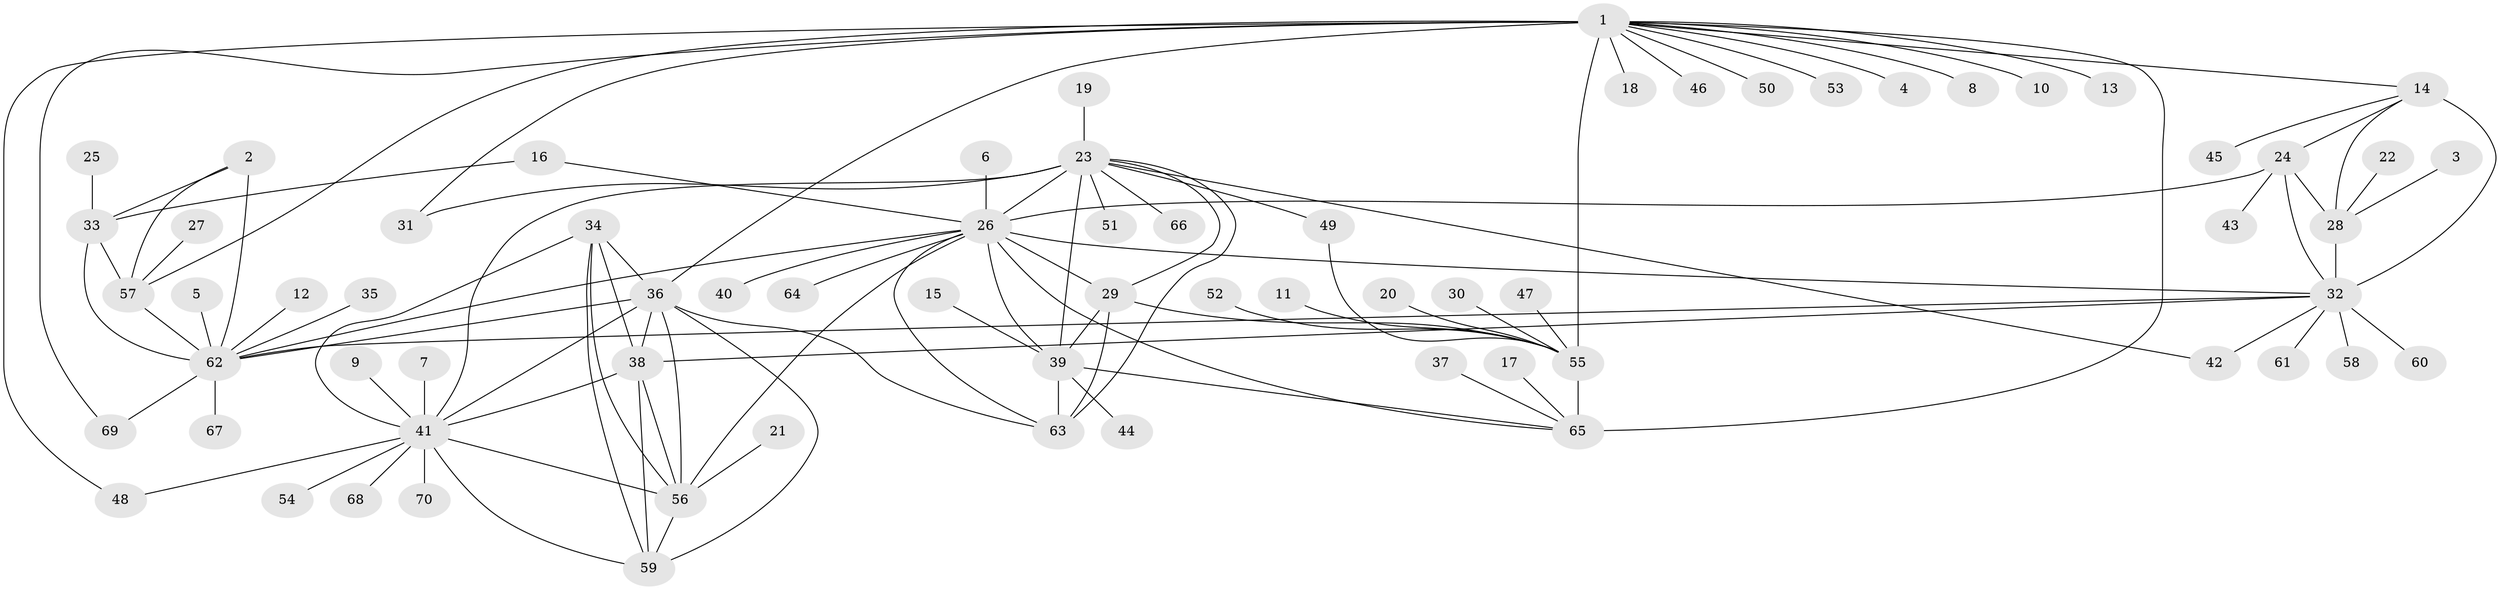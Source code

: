 // original degree distribution, {7: 0.02857142857142857, 6: 0.02857142857142857, 15: 0.014285714285714285, 10: 0.07142857142857142, 12: 0.007142857142857143, 9: 0.04285714285714286, 8: 0.03571428571428571, 14: 0.014285714285714285, 13: 0.007142857142857143, 1: 0.5714285714285714, 2: 0.15, 3: 0.02142857142857143, 4: 0.007142857142857143}
// Generated by graph-tools (version 1.1) at 2025/50/03/09/25 03:50:41]
// undirected, 70 vertices, 109 edges
graph export_dot {
graph [start="1"]
  node [color=gray90,style=filled];
  1;
  2;
  3;
  4;
  5;
  6;
  7;
  8;
  9;
  10;
  11;
  12;
  13;
  14;
  15;
  16;
  17;
  18;
  19;
  20;
  21;
  22;
  23;
  24;
  25;
  26;
  27;
  28;
  29;
  30;
  31;
  32;
  33;
  34;
  35;
  36;
  37;
  38;
  39;
  40;
  41;
  42;
  43;
  44;
  45;
  46;
  47;
  48;
  49;
  50;
  51;
  52;
  53;
  54;
  55;
  56;
  57;
  58;
  59;
  60;
  61;
  62;
  63;
  64;
  65;
  66;
  67;
  68;
  69;
  70;
  1 -- 4 [weight=1.0];
  1 -- 8 [weight=1.0];
  1 -- 10 [weight=1.0];
  1 -- 13 [weight=1.0];
  1 -- 14 [weight=1.0];
  1 -- 18 [weight=1.0];
  1 -- 31 [weight=1.0];
  1 -- 36 [weight=1.0];
  1 -- 46 [weight=1.0];
  1 -- 48 [weight=1.0];
  1 -- 50 [weight=1.0];
  1 -- 53 [weight=1.0];
  1 -- 55 [weight=8.0];
  1 -- 57 [weight=1.0];
  1 -- 65 [weight=4.0];
  1 -- 69 [weight=1.0];
  2 -- 33 [weight=1.0];
  2 -- 57 [weight=1.0];
  2 -- 62 [weight=4.0];
  3 -- 28 [weight=1.0];
  5 -- 62 [weight=1.0];
  6 -- 26 [weight=1.0];
  7 -- 41 [weight=1.0];
  9 -- 41 [weight=1.0];
  11 -- 55 [weight=1.0];
  12 -- 62 [weight=1.0];
  14 -- 24 [weight=2.0];
  14 -- 28 [weight=2.0];
  14 -- 32 [weight=6.0];
  14 -- 45 [weight=1.0];
  15 -- 39 [weight=1.0];
  16 -- 26 [weight=1.0];
  16 -- 33 [weight=1.0];
  17 -- 65 [weight=1.0];
  19 -- 23 [weight=1.0];
  20 -- 55 [weight=1.0];
  21 -- 56 [weight=1.0];
  22 -- 28 [weight=1.0];
  23 -- 26 [weight=1.0];
  23 -- 29 [weight=1.0];
  23 -- 31 [weight=1.0];
  23 -- 39 [weight=3.0];
  23 -- 41 [weight=1.0];
  23 -- 42 [weight=1.0];
  23 -- 49 [weight=1.0];
  23 -- 51 [weight=1.0];
  23 -- 63 [weight=1.0];
  23 -- 66 [weight=1.0];
  24 -- 26 [weight=1.0];
  24 -- 28 [weight=1.0];
  24 -- 32 [weight=3.0];
  24 -- 43 [weight=1.0];
  25 -- 33 [weight=1.0];
  26 -- 29 [weight=1.0];
  26 -- 32 [weight=1.0];
  26 -- 39 [weight=3.0];
  26 -- 40 [weight=1.0];
  26 -- 56 [weight=1.0];
  26 -- 62 [weight=1.0];
  26 -- 63 [weight=1.0];
  26 -- 64 [weight=1.0];
  26 -- 65 [weight=1.0];
  27 -- 57 [weight=1.0];
  28 -- 32 [weight=3.0];
  29 -- 39 [weight=3.0];
  29 -- 55 [weight=1.0];
  29 -- 63 [weight=1.0];
  30 -- 55 [weight=1.0];
  32 -- 38 [weight=1.0];
  32 -- 42 [weight=1.0];
  32 -- 58 [weight=1.0];
  32 -- 60 [weight=1.0];
  32 -- 61 [weight=1.0];
  32 -- 62 [weight=2.0];
  33 -- 57 [weight=1.0];
  33 -- 62 [weight=4.0];
  34 -- 36 [weight=2.0];
  34 -- 38 [weight=1.0];
  34 -- 41 [weight=1.0];
  34 -- 56 [weight=1.0];
  34 -- 59 [weight=1.0];
  35 -- 62 [weight=1.0];
  36 -- 38 [weight=2.0];
  36 -- 41 [weight=2.0];
  36 -- 56 [weight=2.0];
  36 -- 59 [weight=2.0];
  36 -- 62 [weight=1.0];
  36 -- 63 [weight=1.0];
  37 -- 65 [weight=1.0];
  38 -- 41 [weight=1.0];
  38 -- 56 [weight=1.0];
  38 -- 59 [weight=1.0];
  39 -- 44 [weight=1.0];
  39 -- 63 [weight=3.0];
  39 -- 65 [weight=1.0];
  41 -- 48 [weight=1.0];
  41 -- 54 [weight=1.0];
  41 -- 56 [weight=1.0];
  41 -- 59 [weight=1.0];
  41 -- 68 [weight=1.0];
  41 -- 70 [weight=1.0];
  47 -- 55 [weight=1.0];
  49 -- 55 [weight=1.0];
  52 -- 55 [weight=1.0];
  55 -- 65 [weight=2.0];
  56 -- 59 [weight=1.0];
  57 -- 62 [weight=4.0];
  62 -- 67 [weight=1.0];
  62 -- 69 [weight=1.0];
}
